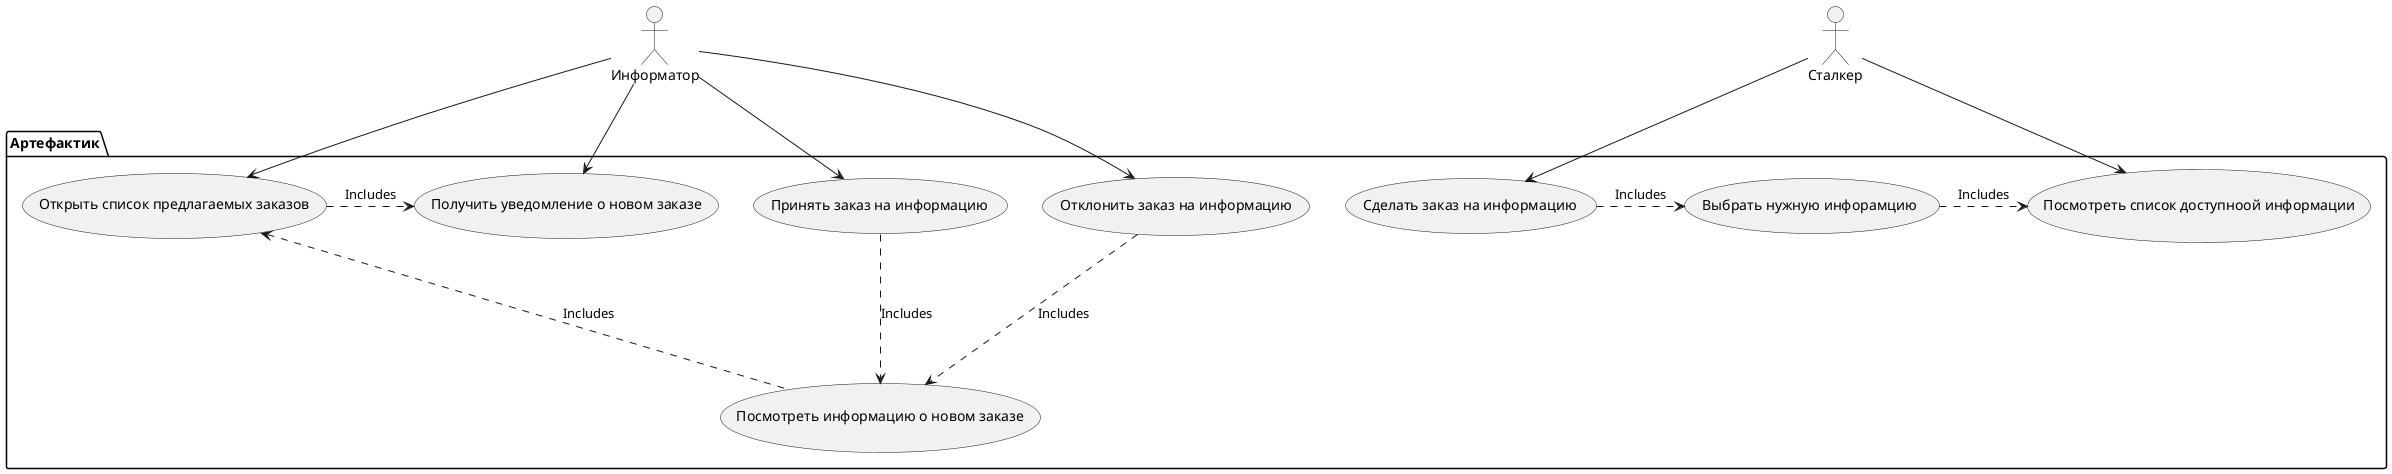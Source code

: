 @startuml
actor "Информатор" as Informator
actor Сталкер as Stalker

package Артефактик {


    usecase "Посмотреть список доступноой информации" as GetInformationList
    
    usecase "Выбрать нужную инфорамцию " as SelectInformation

    usecase "Сделать заказ на информацию" as CreateInformationOrder

    usecase "Получить уведомление о новом заказе" as OrderNotification

    usecase "Принять заказ на информацию" as AcceptGunOrder

    usecase "Отклонить заказ на информацию" as DeclineGunOrder

    usecase "Посмотреть информацию о новом заказе" as GetOrderInfo

    usecase "Открыть список предлагаемых заказов" as GetOrderList


    CreateInformationOrder .> SelectInformation: Includes
    SelectInformation .> GetInformationList: Includes

    GetOrderInfo .-up-> GetOrderList: Includes
    GetOrderList .> OrderNotification : Includes

    AcceptGunOrder .-down-> GetOrderInfo: Includes
    DeclineGunOrder .-down-> GetOrderInfo: Includes
    
 
}


Informator --> OrderNotification
Informator --> AcceptGunOrder 
Informator --> DeclineGunOrder 
Informator --> GetOrderList
Stalker --> CreateInformationOrder
Stalker --> GetInformationList

@enduml